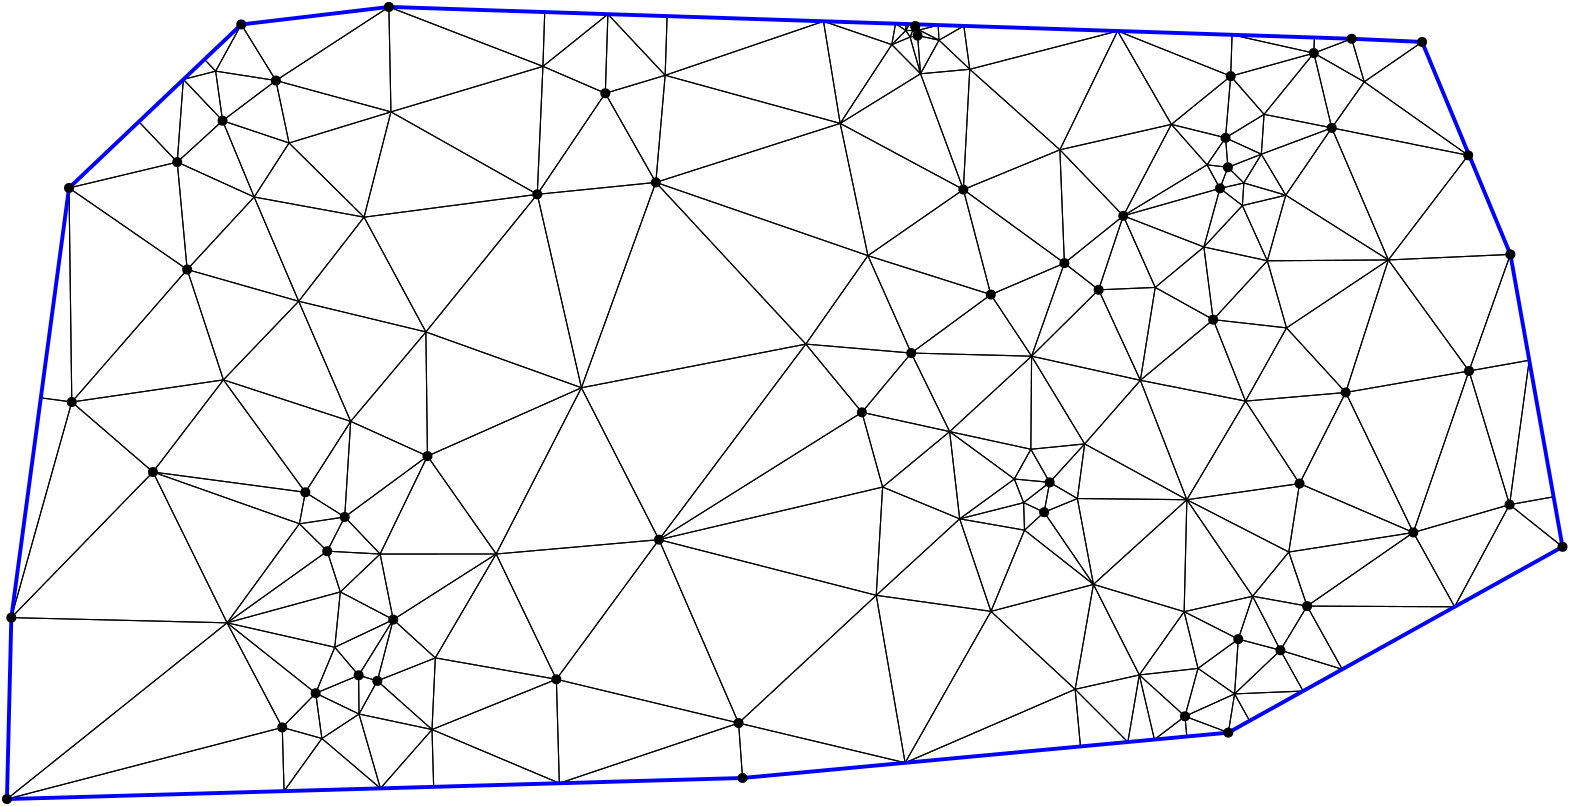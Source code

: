 <?xml version="1.0"?>
<!DOCTYPE ipe SYSTEM "ipe.dtd">
<ipe version="70218" creator="Ipe 7.2.24">
<info created="D:20221020151441" modified="D:20221020151441"/>
<ipestyle name="basic">
<symbol name="mark/disk(sx)" transformations="translations">
<path fill="sym-stroke">
0.6 0 0 0.6 0 0 e
</path>
</symbol>
<anglesize name="22.5 deg" value="22.5"/>
<anglesize name="30 deg" value="30"/>
<anglesize name="45 deg" value="45"/>
<anglesize name="60 deg" value="60"/>
<anglesize name="90 deg" value="90"/>
<arrowsize name="large" value="10"/>
<arrowsize name="small" value="5"/>
<arrowsize name="tiny" value="3"/>
<color name="blue" value="0 0 1"/>
<color name="gray" value="0.745"/>
<color name="green" value="0 1 0"/>
<color name="red" value="1 0 0"/>
<color name="pink" value="1 0.753 0.796"/>
<pen name="heavier" value="0.8"/>
<pen name="fat" value="1.4"/>
<pen name="ultrafat" value="2"/>
<gridsize name="16 pts (~6 mm)" value="16"/>
<gridsize name="32 pts (~12 mm)" value="32"/>
<gridsize name="4 pts" value="4"/>
<gridsize name="8 pts (~3 mm)" value="8"/>
<opacity name="10%" value="0.1"/>
<opacity name="25%" value="0.25"/>
<opacity name="50%" value="0.5"/>
<opacity name="75%" value="0.75"/>
<symbolsize name="large" value="5"/>
<symbolsize name="small" value="2"/>
<symbolsize name="tiny" value="1.1"/>
<textsize name="huge" value="\huge"/>
<textsize name="large" value="\large"/>
<textsize name="small" value="\small"/>
<textsize name="tiny" value="	iny"/>
<tiling name="falling" angle="-60" step="4" width="1"/>
<tiling name="rising" angle="30" step="4" width="1"/>
</ipestyle>
<page>
<layer name="hull"/>
<layer name="constraints"/>
<layer name="triangulation"/>
<layer name="obtuse"/>
<layer name="blub"/>
<layer name="problems"/>
<view layers="hull constraints triangulation obtuse blub" active="triangulation"/>
<path layer="triangulation" stroke="black">
537.162 341.211 m 
484.051 341.463 l 
</path>
<path layer="triangulation" stroke="black">
484.051 341.463 m 
496.698 318.715 l 
</path>
<path layer="triangulation" stroke="black">
496.698 318.715 m 
537.162 341.211 l 
</path>
<path layer="triangulation" stroke="black">
95.2541 335.436 m 
16 272 l 
</path>
<path layer="triangulation" stroke="black">
16 272 m 
115.11 297.78 l 
</path>
<path layer="triangulation" stroke="black">
115.11 297.78 m 
95.2541 335.436 l 
</path>
<path layer="triangulation" stroke="black">
95.2541 335.436 m 
17.5754 337.309 l 
</path>
<path layer="triangulation" stroke="black">
17.5754 337.309 m 
16 272 l 
</path>
<path layer="triangulation" stroke="black">
16 272 m 
95.2541 335.436 l 
</path>
<path layer="triangulation" stroke="black">
154.241 519.374 m 
144.561 481.478 l 
</path>
<path layer="triangulation" stroke="black">
144.561 481.478 m 
206.916 489.698 l 
</path>
<path layer="triangulation" stroke="black">
206.916 489.698 m 
154.241 519.374 l 
</path>
<path layer="triangulation" stroke="black">
464.434 345.005 m 
459.274 329.575 l 
</path>
<path layer="triangulation" stroke="black">
459.274 329.575 m 
474.455 325.565 l 
</path>
<path layer="triangulation" stroke="black">
474.455 325.565 m 
464.434 345.005 l 
</path>
<path layer="triangulation" stroke="black">
123.417 382.425 m 
139.746 407.955 l 
</path>
<path layer="triangulation" stroke="black">
139.746 407.955 m 
93.9337 422.907 l 
</path>
<path layer="triangulation" stroke="black">
93.9337 422.907 m 
123.417 382.425 l 
</path>
<path layer="triangulation" stroke="black">
28.1985 416.433 m 
17.5754 337.309 l 
</path>
<path layer="triangulation" stroke="black">
17.5754 337.309 m 
39.3453 414.936 l 
</path>
<path layer="triangulation" stroke="black">
39.3453 414.936 m 
28.1985 416.433 l 
</path>
<path layer="triangulation" stroke="black">
137.596 373.545 m 
123.417 382.425 l 
</path>
<path layer="triangulation" stroke="black">
123.417 382.425 m 
121.282 371.097 l 
</path>
<path layer="triangulation" stroke="black">
121.282 371.097 m 
137.596 373.545 l 
</path>
<path layer="triangulation" stroke="black">
39.3453 414.936 m 
17.5754 337.309 l 
</path>
<path layer="triangulation" stroke="black">
17.5754 337.309 m 
68.5627 389.729 l 
</path>
<path layer="triangulation" stroke="black">
68.5627 389.729 m 
39.3453 414.936 l 
</path>
<path layer="triangulation" stroke="black">
38.3427 491.99 m 
39.3453 414.936 l 
</path>
<path layer="triangulation" stroke="black">
39.3453 414.936 m 
80.8798 462.629 l 
</path>
<path layer="triangulation" stroke="black">
80.8798 462.629 m 
38.3427 491.99 l 
</path>
<path layer="triangulation" stroke="black">
131.294 361.228 m 
136.016 346.567 l 
</path>
<path layer="triangulation" stroke="black">
136.016 346.567 m 
150.343 360.204 l 
</path>
<path layer="triangulation" stroke="black">
150.343 360.204 m 
131.294 361.228 l 
</path>
<path layer="triangulation" stroke="black">
252.956 532.545 m 
315.965 515.233 l 
</path>
<path layer="triangulation" stroke="black">
315.965 515.233 m 
309.958 551.984 l 
</path>
<path layer="triangulation" stroke="black">
309.958 551.984 m 
252.956 532.545 l 
</path>
<path layer="triangulation" stroke="black">
154.241 519.374 m 
206.916 489.698 l 
</path>
<path layer="triangulation" stroke="black">
206.916 489.698 m 
208.952 535.767 l 
</path>
<path layer="triangulation" stroke="black">
208.952 535.767 m 
154.241 519.374 l 
</path>
<path layer="triangulation" stroke="black">
335.89 551.126 m 
309.958 551.984 l 
</path>
<path layer="triangulation" stroke="black">
309.958 551.984 m 
334.544 543.58 l 
</path>
<path layer="triangulation" stroke="black">
334.544 543.58 m 
335.89 551.126 l 
</path>
<path layer="triangulation" stroke="black">
134.016 326.64 m 
127.141 310.097 l 
</path>
<path layer="triangulation" stroke="black">
127.141 310.097 m 
142.609 316.542 l 
</path>
<path layer="triangulation" stroke="black">
142.609 316.542 m 
134.016 326.64 l 
</path>
<path layer="triangulation" stroke="black">
166.819 440.146 m 
206.916 489.698 l 
</path>
<path layer="triangulation" stroke="black">
206.916 489.698 m 
144.561 481.478 l 
</path>
<path layer="triangulation" stroke="black">
144.561 481.478 m 
166.819 440.146 l 
</path>
<path layer="triangulation" stroke="black">
142.739 302.599 m 
127.141 310.097 l 
</path>
<path layer="triangulation" stroke="black">
127.141 310.097 m 
129.382 293.803 l 
</path>
<path layer="triangulation" stroke="black">
129.382 293.803 m 
142.739 302.599 l 
</path>
<path layer="triangulation" stroke="black">
395.06 505.729 m 
417.882 481.964 l 
</path>
<path layer="triangulation" stroke="black">
417.882 481.964 m 
435.196 514.883 l 
</path>
<path layer="triangulation" stroke="black">
435.196 514.883 m 
395.06 505.729 l 
</path>
<path layer="triangulation" stroke="black">
391.386 386.005 m 
384.606 397.929 l 
</path>
<path layer="triangulation" stroke="black">
384.606 397.929 m 
378.66 387.206 l 
</path>
<path layer="triangulation" stroke="black">
378.66 387.206 m 
391.386 386.005 l 
</path>
<path layer="triangulation" stroke="black">
496.698 318.715 m 
484.051 341.463 l 
</path>
<path layer="triangulation" stroke="black">
484.051 341.463 m 
474.455 325.565 l 
</path>
<path layer="triangulation" stroke="black">
474.455 325.565 m 
496.698 318.715 l 
</path>
<path layer="triangulation" stroke="black">
457.956 309.857 m 
459.274 329.575 l 
</path>
<path layer="triangulation" stroke="black">
459.274 329.575 m 
444.781 319.044 l 
</path>
<path layer="triangulation" stroke="black">
444.781 319.044 m 
457.956 309.857 l 
</path>
<path layer="triangulation" stroke="black">
477.462 360.92 m 
464.434 345.005 l 
</path>
<path layer="triangulation" stroke="black">
464.434 345.005 m 
484.051 341.463 l 
</path>
<path layer="triangulation" stroke="black">
484.051 341.463 m 
477.462 360.92 l 
</path>
<path layer="triangulation" stroke="black">
464.434 345.005 m 
474.455 325.565 l 
</path>
<path layer="triangulation" stroke="black">
474.455 325.565 m 
484.051 341.463 l 
</path>
<path layer="triangulation" stroke="black">
484.051 341.463 m 
464.434 345.005 l 
</path>
<path layer="triangulation" stroke="black">
170.212 322.812 m 
213.79 315.11 l 
</path>
<path layer="triangulation" stroke="black">
213.79 315.11 m 
192.114 360.22 l 
</path>
<path layer="triangulation" stroke="black">
192.114 360.22 m 
170.212 322.812 l 
</path>
<path layer="triangulation" stroke="black">
115.767 274.86 m 
129.382 293.803 l 
</path>
<path layer="triangulation" stroke="black">
129.382 293.803 m 
115.11 297.78 l 
</path>
<path layer="triangulation" stroke="black">
115.11 297.78 m 
115.767 274.86 l 
</path>
<path layer="triangulation" stroke="black">
127.141 310.097 m 
134.016 326.64 l 
</path>
<path layer="triangulation" stroke="black">
134.016 326.64 m 
95.2541 335.436 l 
</path>
<path layer="triangulation" stroke="black">
95.2541 335.436 m 
127.141 310.097 l 
</path>
<path layer="triangulation" stroke="black">
280.818 279.591 m 
339.339 285.055 l 
</path>
<path layer="triangulation" stroke="black">
339.339 285.055 m 
279.386 299.355 l 
</path>
<path layer="triangulation" stroke="black">
279.386 299.355 m 
280.818 279.591 l 
</path>
<path layer="triangulation" stroke="black">
95.2541 335.436 m 
136.016 346.567 l 
</path>
<path layer="triangulation" stroke="black">
136.016 346.567 m 
131.294 361.228 l 
</path>
<path layer="triangulation" stroke="black">
131.294 361.228 m 
95.2541 335.436 l 
</path>
<path layer="triangulation" stroke="black">
303.582 435.781 m 
325.951 467.623 l 
</path>
<path layer="triangulation" stroke="black">
325.951 467.623 m 
249.596 493.995 l 
</path>
<path layer="triangulation" stroke="black">
249.596 493.995 m 
303.582 435.781 l 
</path>
<path layer="triangulation" stroke="black">
192.114 360.22 m 
250.742 365.381 l 
</path>
<path layer="triangulation" stroke="black">
250.742 365.381 m 
222.814 420.063 l 
</path>
<path layer="triangulation" stroke="black">
222.814 420.063 m 
192.114 360.22 l 
</path>
<path layer="triangulation" stroke="black">
400.55 311.514 m 
370.241 339.559 l 
</path>
<path layer="triangulation" stroke="black">
370.241 339.559 m 
339.339 285.055 l 
</path>
<path layer="triangulation" stroke="black">
339.339 285.055 m 
400.55 311.514 l 
</path>
<path layer="triangulation" stroke="black">
407.139 349.271 m 
401.356 380.184 l 
</path>
<path layer="triangulation" stroke="black">
401.356 380.184 m 
389.381 375.263 l 
</path>
<path layer="triangulation" stroke="black">
389.381 375.263 m 
407.139 349.271 l 
</path>
<path layer="triangulation" stroke="black">
279.386 299.355 m 
213.79 315.11 l 
</path>
<path layer="triangulation" stroke="black">
213.79 315.11 m 
214.863 277.7 l 
</path>
<path layer="triangulation" stroke="black">
214.863 277.7 m 
279.386 299.355 l 
</path>
<path layer="triangulation" stroke="black">
150.343 360.204 m 
155.069 336.593 l 
</path>
<path layer="triangulation" stroke="black">
155.069 336.593 m 
192.114 360.22 l 
</path>
<path layer="triangulation" stroke="black">
192.114 360.22 m 
150.343 360.204 l 
</path>
<path layer="triangulation" stroke="black">
328.944 345.334 m 
339.339 285.055 l 
</path>
<path layer="triangulation" stroke="black">
339.339 285.055 m 
370.241 339.559 l 
</path>
<path layer="triangulation" stroke="black">
370.241 339.559 m 
328.944 345.334 l 
</path>
<path layer="triangulation" stroke="black">
279.386 299.355 m 
328.944 345.334 l 
</path>
<path layer="triangulation" stroke="black">
328.944 345.334 m 
250.742 365.381 l 
</path>
<path layer="triangulation" stroke="black">
250.742 365.381 m 
279.386 299.355 l 
</path>
<path layer="triangulation" stroke="black">
542.343 426.107 m 
497.944 418.373 l 
</path>
<path layer="triangulation" stroke="black">
497.944 418.373 m 
522.292 367.959 l 
</path>
<path layer="triangulation" stroke="black">
522.292 367.959 m 
542.343 426.107 l 
</path>
<path layer="triangulation" stroke="black">
142.609 316.542 m 
127.141 310.097 l 
</path>
<path layer="triangulation" stroke="black">
127.141 310.097 m 
142.739 302.599 l 
</path>
<path layer="triangulation" stroke="black">
142.739 302.599 m 
142.609 316.542 l 
</path>
<path layer="triangulation" stroke="black">
279.386 299.355 m 
250.742 365.381 l 
</path>
<path layer="triangulation" stroke="black">
250.742 365.381 m 
213.79 315.11 l 
</path>
<path layer="triangulation" stroke="black">
213.79 315.11 m 
279.386 299.355 l 
</path>
<path layer="triangulation" stroke="black">
192.114 360.22 m 
155.069 336.593 l 
</path>
<path layer="triangulation" stroke="black">
155.069 336.593 m 
170.212 322.812 l 
</path>
<path layer="triangulation" stroke="black">
170.212 322.812 m 
192.114 360.22 l 
</path>
<path layer="triangulation" stroke="black">
149.34 314.537 m 
169.023 297.016 l 
</path>
<path layer="triangulation" stroke="black">
169.023 297.016 m 
170.212 322.812 l 
</path>
<path layer="triangulation" stroke="black">
170.212 322.812 m 
149.34 314.537 l 
</path>
<path layer="triangulation" stroke="black">
121.282 371.097 m 
123.417 382.425 l 
</path>
<path layer="triangulation" stroke="black">
123.417 382.425 m 
68.5627 389.729 l 
</path>
<path layer="triangulation" stroke="black">
68.5627 389.729 m 
121.282 371.097 l 
</path>
<path layer="triangulation" stroke="black">
137.596 373.545 m 
167.386 395.458 l 
</path>
<path layer="triangulation" stroke="black">
167.386 395.458 m 
139.746 407.955 l 
</path>
<path layer="triangulation" stroke="black">
139.746 407.955 m 
137.596 373.545 l 
</path>
<path layer="triangulation" stroke="black">
155.069 336.593 m 
142.609 316.542 l 
</path>
<path layer="triangulation" stroke="black">
142.609 316.542 m 
149.34 314.537 l 
</path>
<path layer="triangulation" stroke="black">
149.34 314.537 m 
155.069 336.593 l 
</path>
<path layer="triangulation" stroke="black">
95.2541 335.436 m 
131.294 361.228 l 
</path>
<path layer="triangulation" stroke="black">
131.294 361.228 m 
121.282 371.097 l 
</path>
<path layer="triangulation" stroke="black">
121.282 371.097 m 
95.2541 335.436 l 
</path>
<path layer="triangulation" stroke="black">
68.5627 389.729 m 
93.9337 422.907 l 
</path>
<path layer="triangulation" stroke="black">
93.9337 422.907 m 
39.3453 414.936 l 
</path>
<path layer="triangulation" stroke="black">
39.3453 414.936 m 
68.5627 389.729 l 
</path>
<path layer="triangulation" stroke="black">
166.819 440.146 m 
167.386 395.458 l 
</path>
<path layer="triangulation" stroke="black">
167.386 395.458 m 
222.814 420.063 l 
</path>
<path layer="triangulation" stroke="black">
222.814 420.063 m 
166.819 440.146 l 
</path>
<path layer="triangulation" stroke="black">
80.8798 462.629 m 
77.2992 501.299 l 
</path>
<path layer="triangulation" stroke="black">
77.2992 501.299 m 
38.3427 491.99 l 
</path>
<path layer="triangulation" stroke="black">
38.3427 491.99 m 
80.8798 462.629 l 
</path>
<path layer="triangulation" stroke="black">
166.819 440.146 m 
139.746 407.955 l 
</path>
<path layer="triangulation" stroke="black">
139.746 407.955 m 
167.386 395.458 l 
</path>
<path layer="triangulation" stroke="black">
167.386 395.458 m 
166.819 440.146 l 
</path>
<path layer="triangulation" stroke="black">
91.1315 534.042 m 
112.818 530.66 l 
</path>
<path layer="triangulation" stroke="black">
112.818 530.66 m 
100.358 550.854 l 
</path>
<path layer="triangulation" stroke="black">
100.358 550.854 m 
91.1315 534.042 l 
</path>
<path layer="triangulation" stroke="black">
105.002 488.726 m 
80.8798 462.629 l 
</path>
<path layer="triangulation" stroke="black">
80.8798 462.629 m 
121.028 451.198 l 
</path>
<path layer="triangulation" stroke="black">
121.028 451.198 m 
105.002 488.726 l 
</path>
<path layer="triangulation" stroke="black">
91.1315 534.042 m 
93.6266 516.194 l 
</path>
<path layer="triangulation" stroke="black">
93.6266 516.194 m 
112.818 530.66 l 
</path>
<path layer="triangulation" stroke="black">
112.818 530.66 m 
91.1315 534.042 l 
</path>
<path layer="triangulation" stroke="black">
77.2992 501.299 m 
80.8798 462.629 l 
</path>
<path layer="triangulation" stroke="black">
80.8798 462.629 m 
105.002 488.726 l 
</path>
<path layer="triangulation" stroke="black">
105.002 488.726 m 
77.2992 501.299 l 
</path>
<path layer="triangulation" stroke="black">
448.031 500.323 m 
452.685 491.847 l 
</path>
<path layer="triangulation" stroke="black">
452.685 491.847 m 
455.55 499.437 l 
</path>
<path layer="triangulation" stroke="black">
455.55 499.437 m 
448.031 500.323 l 
</path>
<path layer="triangulation" stroke="black">
153.494 557.156 m 
100.358 550.854 l 
</path>
<path layer="triangulation" stroke="black">
100.358 550.854 m 
112.818 530.66 l 
</path>
<path layer="triangulation" stroke="black">
112.818 530.66 m 
153.494 557.156 l 
</path>
<path layer="triangulation" stroke="black">
208.952 535.767 m 
209.597 555.301 l 
</path>
<path layer="triangulation" stroke="black">
209.597 555.301 m 
153.494 557.156 l 
</path>
<path layer="triangulation" stroke="black">
153.494 557.156 m 
208.952 535.767 l 
</path>
<path layer="triangulation" stroke="black">
454.691 510.036 m 
435.196 514.883 l 
</path>
<path layer="triangulation" stroke="black">
435.196 514.883 m 
448.031 500.323 l 
</path>
<path layer="triangulation" stroke="black">
448.031 500.323 m 
454.691 510.036 l 
</path>
<path layer="triangulation" stroke="black">
249.596 493.995 m 
231.407 526.077 l 
</path>
<path layer="triangulation" stroke="black">
231.407 526.077 m 
206.916 489.698 l 
</path>
<path layer="triangulation" stroke="black">
206.916 489.698 m 
249.596 493.995 l 
</path>
<path layer="triangulation" stroke="black">
249.596 493.995 m 
252.956 532.545 l 
</path>
<path layer="triangulation" stroke="black">
252.956 532.545 m 
231.407 526.077 l 
</path>
<path layer="triangulation" stroke="black">
231.407 526.077 m 
249.596 493.995 l 
</path>
<path layer="triangulation" stroke="black">
222.814 420.063 m 
249.596 493.995 l 
</path>
<path layer="triangulation" stroke="black">
249.596 493.995 m 
206.916 489.698 l 
</path>
<path layer="triangulation" stroke="black">
206.916 489.698 m 
222.814 420.063 l 
</path>
<path layer="triangulation" stroke="black">
303.582 435.781 m 
341.545 432.552 l 
</path>
<path layer="triangulation" stroke="black">
341.545 432.552 m 
325.951 467.623 l 
</path>
<path layer="triangulation" stroke="black">
325.951 467.623 m 
303.582 435.781 l 
</path>
<path layer="triangulation" stroke="black">
424.032 422.747 m 
450.251 444.583 l 
</path>
<path layer="triangulation" stroke="black">
450.251 444.583 m 
429.377 456.19 l 
</path>
<path layer="triangulation" stroke="black">
429.377 456.19 m 
424.032 422.747 l 
</path>
<path layer="triangulation" stroke="black">
303.582 435.781 m 
249.596 493.995 l 
</path>
<path layer="triangulation" stroke="black">
249.596 493.995 m 
222.814 420.063 l 
</path>
<path layer="triangulation" stroke="black">
222.814 420.063 m 
303.582 435.781 l 
</path>
<path layer="triangulation" stroke="black">
315.965 515.233 m 
325.951 467.623 l 
</path>
<path layer="triangulation" stroke="black">
325.951 467.623 m 
360.307 491.417 l 
</path>
<path layer="triangulation" stroke="black">
360.307 491.417 m 
315.965 515.233 l 
</path>
<path layer="triangulation" stroke="black">
424.032 422.747 m 
384.869 431.428 l 
</path>
<path layer="triangulation" stroke="black">
384.869 431.428 m 
403.977 399.849 l 
</path>
<path layer="triangulation" stroke="black">
403.977 399.849 m 
424.032 422.747 l 
</path>
<path layer="triangulation" stroke="black">
396.685 464.921 m 
409.003 455.325 l 
</path>
<path layer="triangulation" stroke="black">
409.003 455.325 m 
417.882 481.964 l 
</path>
<path layer="triangulation" stroke="black">
417.882 481.964 m 
396.685 464.921 l 
</path>
<path layer="triangulation" stroke="black">
429.377 456.19 m 
446.894 470.741 l 
</path>
<path layer="triangulation" stroke="black">
446.894 470.741 m 
417.882 481.964 l 
</path>
<path layer="triangulation" stroke="black">
417.882 481.964 m 
429.377 456.19 l 
</path>
<path layer="triangulation" stroke="black">
504.624 530.189 m 
525.442 544.552 l 
</path>
<path layer="triangulation" stroke="black">
525.442 544.552 m 
500.092 545.698 l 
</path>
<path layer="triangulation" stroke="black">
500.092 545.698 m 
504.624 530.189 l 
</path>
<path layer="triangulation" stroke="black">
415.831 548.484 m 
435.196 514.883 l 
</path>
<path layer="triangulation" stroke="black">
435.196 514.883 m 
456.552 532.235 l 
</path>
<path layer="triangulation" stroke="black">
456.552 532.235 m 
415.831 548.484 l 
</path>
<path layer="triangulation" stroke="black">
476.645 441.614 m 
450.251 444.583 l 
</path>
<path layer="triangulation" stroke="black">
450.251 444.583 m 
461.884 415.257 l 
</path>
<path layer="triangulation" stroke="black">
461.884 415.257 m 
476.645 441.614 l 
</path>
<path layer="triangulation" stroke="black">
351.541 545.199 m 
362.611 534.719 l 
</path>
<path layer="triangulation" stroke="black">
362.611 534.719 m 
360.475 550.314 l 
</path>
<path layer="triangulation" stroke="black">
360.475 550.314 m 
351.541 545.199 l 
</path>
<path layer="triangulation" stroke="black">
513.311 466.08 m 
469.744 465.769 l 
</path>
<path layer="triangulation" stroke="black">
469.744 465.769 m 
476.645 441.614 l 
</path>
<path layer="triangulation" stroke="black">
476.645 441.614 m 
513.311 466.08 l 
</path>
<path layer="triangulation" stroke="black">
504.624 530.189 m 
542.056 503.734 l 
</path>
<path layer="triangulation" stroke="black">
542.056 503.734 m 
525.442 544.552 l 
</path>
<path layer="triangulation" stroke="black">
525.442 544.552 m 
504.624 530.189 l 
</path>
<path layer="triangulation" stroke="black">
486.486 540.542 m 
492.931 513.616 l 
</path>
<path layer="triangulation" stroke="black">
492.931 513.616 m 
504.624 530.189 l 
</path>
<path layer="triangulation" stroke="black">
504.624 530.189 m 
486.486 540.542 l 
</path>
<path layer="triangulation" stroke="black">
208.952 535.767 m 
153.494 557.156 l 
</path>
<path layer="triangulation" stroke="black">
153.494 557.156 m 
154.241 519.374 l 
</path>
<path layer="triangulation" stroke="black">
154.241 519.374 m 
208.952 535.767 l 
</path>
<path layer="triangulation" stroke="black">
456.552 532.235 m 
486.486 540.542 l 
</path>
<path layer="triangulation" stroke="black">
486.486 540.542 m 
457.045 547.121 l 
</path>
<path layer="triangulation" stroke="black">
457.045 547.121 m 
456.552 532.235 l 
</path>
<path layer="triangulation" stroke="black">
467.581 504.139 m 
455.55 499.437 l 
</path>
<path layer="triangulation" stroke="black">
455.55 499.437 m 
461.284 493.787 l 
</path>
<path layer="triangulation" stroke="black">
461.284 493.787 m 
467.581 504.139 l 
</path>
<path layer="triangulation" stroke="black">
343.836 546.844 m 
344.891 533.107 l 
</path>
<path layer="triangulation" stroke="black">
344.891 533.107 m 
351.541 545.199 l 
</path>
<path layer="triangulation" stroke="black">
351.541 545.199 m 
343.836 546.844 l 
</path>
<path layer="triangulation" stroke="black">
454.691 510.036 m 
467.581 504.139 l 
</path>
<path layer="triangulation" stroke="black">
467.581 504.139 m 
468.561 518.485 l 
</path>
<path layer="triangulation" stroke="black">
468.561 518.485 m 
454.691 510.036 l 
</path>
<path layer="triangulation" stroke="black">
513.311 466.08 m 
542.056 503.734 l 
</path>
<path layer="triangulation" stroke="black">
542.056 503.734 m 
492.931 513.616 l 
</path>
<path layer="triangulation" stroke="black">
492.931 513.616 m 
513.311 466.08 l 
</path>
<path layer="triangulation" stroke="black">
542.359 503.86 m 
525.442 544.552 l 
</path>
<path layer="triangulation" stroke="black">
525.442 544.552 m 
542.056 503.734 l 
</path>
<path layer="triangulation" stroke="black">
542.056 503.734 m 
542.359 503.86 l 
</path>
<path layer="triangulation" stroke="black">
456.552 532.235 m 
468.561 518.485 l 
</path>
<path layer="triangulation" stroke="black">
468.561 518.485 m 
486.486 540.542 l 
</path>
<path layer="triangulation" stroke="black">
486.486 540.542 m 
456.552 532.235 l 
</path>
<path layer="triangulation" stroke="black">
460.755 485.658 m 
452.685 491.847 l 
</path>
<path layer="triangulation" stroke="black">
452.685 491.847 m 
446.894 470.741 l 
</path>
<path layer="triangulation" stroke="black">
446.894 470.741 m 
460.755 485.658 l 
</path>
<path layer="triangulation" stroke="black">
572.791 380.808 m 
564.028 429.972 l 
</path>
<path layer="triangulation" stroke="black">
564.028 429.972 m 
556.951 377.985 l 
</path>
<path layer="triangulation" stroke="black">
556.951 377.985 m 
572.791 380.808 l 
</path>
<path layer="triangulation" stroke="black">
468.561 518.485 m 
492.931 513.616 l 
</path>
<path layer="triangulation" stroke="black">
492.931 513.616 m 
486.486 540.542 l 
</path>
<path layer="triangulation" stroke="black">
486.486 540.542 m 
468.561 518.485 l 
</path>
<path layer="triangulation" stroke="black">
564.028 429.972 m 
557.238 468.072 l 
</path>
<path layer="triangulation" stroke="black">
557.238 468.072 m 
542.343 426.107 l 
</path>
<path layer="triangulation" stroke="black">
542.343 426.107 m 
564.028 429.972 l 
</path>
<path layer="triangulation" stroke="black">
460.755 485.658 m 
446.894 470.741 l 
</path>
<path layer="triangulation" stroke="black">
446.894 470.741 m 
469.744 465.769 l 
</path>
<path layer="triangulation" stroke="black">
469.744 465.769 m 
460.755 485.658 l 
</path>
<path layer="triangulation" stroke="black">
513.311 466.08 m 
542.343 426.107 l 
</path>
<path layer="triangulation" stroke="black">
542.343 426.107 m 
557.238 468.072 l 
</path>
<path layer="triangulation" stroke="black">
557.238 468.072 m 
513.311 466.08 l 
</path>
<path layer="triangulation" stroke="black">
360.307 491.417 m 
370.189 453.606 l 
</path>
<path layer="triangulation" stroke="black">
370.189 453.606 m 
396.685 464.921 l 
</path>
<path layer="triangulation" stroke="black">
396.685 464.921 m 
360.307 491.417 l 
</path>
<path layer="triangulation" stroke="black">
439.794 339.451 m 
440.768 379.756 l 
</path>
<path layer="triangulation" stroke="black">
440.768 379.756 m 
407.139 349.271 l 
</path>
<path layer="triangulation" stroke="black">
407.139 349.271 m 
439.794 339.451 l 
</path>
<path layer="triangulation" stroke="black">
325.951 467.623 m 
370.189 453.606 l 
</path>
<path layer="triangulation" stroke="black">
370.189 453.606 m 
360.307 491.417 l 
</path>
<path layer="triangulation" stroke="black">
360.307 491.417 m 
325.951 467.623 l 
</path>
<path layer="triangulation" stroke="black">
331.235 384.312 m 
323.785 411.212 l 
</path>
<path layer="triangulation" stroke="black">
323.785 411.212 m 
250.742 365.381 l 
</path>
<path layer="triangulation" stroke="black">
250.742 365.381 m 
331.235 384.312 l 
</path>
<path layer="triangulation" stroke="black">
395.06 505.729 m 
396.685 464.921 l 
</path>
<path layer="triangulation" stroke="black">
396.685 464.921 m 
417.882 481.964 l 
</path>
<path layer="triangulation" stroke="black">
417.882 481.964 m 
395.06 505.729 l 
</path>
<path layer="triangulation" stroke="black">
370.189 453.606 m 
384.869 431.428 l 
</path>
<path layer="triangulation" stroke="black">
384.869 431.428 m 
396.685 464.921 l 
</path>
<path layer="triangulation" stroke="black">
396.685 464.921 m 
370.189 453.606 l 
</path>
<path layer="triangulation" stroke="black">
457.956 309.857 m 
444.781 319.044 l 
</path>
<path layer="triangulation" stroke="black">
444.781 319.044 m 
440.082 301.79 l 
</path>
<path layer="triangulation" stroke="black">
440.082 301.79 m 
457.956 309.857 l 
</path>
<path layer="triangulation" stroke="black">
384.869 431.428 m 
384.606 397.929 l 
</path>
<path layer="triangulation" stroke="black">
384.606 397.929 m 
403.977 399.849 l 
</path>
<path layer="triangulation" stroke="black">
403.977 399.849 m 
384.869 431.428 l 
</path>
<path layer="triangulation" stroke="black">
331.235 384.312 m 
355.372 404.278 l 
</path>
<path layer="triangulation" stroke="black">
355.372 404.278 m 
323.785 411.212 l 
</path>
<path layer="triangulation" stroke="black">
323.785 411.212 m 
331.235 384.312 l 
</path>
<path layer="triangulation" stroke="black">
476.645 441.614 m 
497.944 418.373 l 
</path>
<path layer="triangulation" stroke="black">
497.944 418.373 m 
513.311 466.08 l 
</path>
<path layer="triangulation" stroke="black">
513.311 466.08 m 
476.645 441.614 l 
</path>
<path layer="triangulation" stroke="black">
481.33 385.575 m 
522.292 367.959 l 
</path>
<path layer="triangulation" stroke="black">
522.292 367.959 m 
497.944 418.373 l 
</path>
<path layer="triangulation" stroke="black">
497.944 418.373 m 
481.33 385.575 l 
</path>
<path layer="triangulation" stroke="black">
542.343 426.107 m 
522.292 367.959 l 
</path>
<path layer="triangulation" stroke="black">
522.292 367.959 m 
556.951 377.985 l 
</path>
<path layer="triangulation" stroke="black">
556.951 377.985 m 
542.343 426.107 l 
</path>
<path layer="triangulation" stroke="black">
481.33 385.575 m 
477.462 360.92 l 
</path>
<path layer="triangulation" stroke="black">
477.462 360.92 m 
522.292 367.959 l 
</path>
<path layer="triangulation" stroke="black">
522.292 367.959 m 
481.33 385.575 l 
</path>
<path layer="triangulation" stroke="black">
522.292 367.959 m 
537.162 341.211 l 
</path>
<path layer="triangulation" stroke="black">
537.162 341.211 m 
556.951 377.985 l 
</path>
<path layer="triangulation" stroke="black">
556.951 377.985 m 
522.292 367.959 l 
</path>
<path layer="triangulation" stroke="black">
16 272 m 
115.767 274.86 l 
</path>
<path layer="triangulation" stroke="black">
115.767 274.86 m 
115.11 297.78 l 
</path>
<path layer="triangulation" stroke="black">
115.11 297.78 m 
16 272 l 
</path>
<path layer="triangulation" stroke="black">
169.613 276.403 m 
214.863 277.7 l 
</path>
<path layer="triangulation" stroke="black">
214.863 277.7 m 
169.023 297.016 l 
</path>
<path layer="triangulation" stroke="black">
169.023 297.016 m 
169.613 276.403 l 
</path>
<path layer="triangulation" stroke="black">
192.114 360.22 m 
222.814 420.063 l 
</path>
<path layer="triangulation" stroke="black">
222.814 420.063 m 
167.386 395.458 l 
</path>
<path layer="triangulation" stroke="black">
167.386 395.458 m 
192.114 360.22 l 
</path>
<path layer="triangulation" stroke="black">
250.742 365.381 m 
323.785 411.212 l 
</path>
<path layer="triangulation" stroke="black">
323.785 411.212 m 
303.582 435.781 l 
</path>
<path layer="triangulation" stroke="black">
303.582 435.781 m 
250.742 365.381 l 
</path>
<path layer="triangulation" stroke="black">
309.958 551.984 m 
253.66 553.845 l 
</path>
<path layer="triangulation" stroke="black">
253.66 553.845 m 
252.956 532.545 l 
</path>
<path layer="triangulation" stroke="black">
252.956 532.545 m 
309.958 551.984 l 
</path>
<path layer="triangulation" stroke="black">
370.189 453.606 m 
325.951 467.623 l 
</path>
<path layer="triangulation" stroke="black">
325.951 467.623 m 
341.545 432.552 l 
</path>
<path layer="triangulation" stroke="black">
341.545 432.552 m 
370.189 453.606 l 
</path>
<path layer="triangulation" stroke="black">
344.891 533.107 m 
343.836 546.844 l 
</path>
<path layer="triangulation" stroke="black">
343.836 546.844 m 
341.131 546.313 l 
</path>
<path layer="triangulation" stroke="black">
341.131 546.313 m 
344.891 533.107 l 
</path>
<path layer="triangulation" stroke="black">
542.343 426.107 m 
513.311 466.08 l 
</path>
<path layer="triangulation" stroke="black">
513.311 466.08 m 
497.944 418.373 l 
</path>
<path layer="triangulation" stroke="black">
497.944 418.373 m 
542.343 426.107 l 
</path>
<path layer="triangulation" stroke="black">
557.238 468.072 m 
542.056 503.734 l 
</path>
<path layer="triangulation" stroke="black">
542.056 503.734 m 
513.311 466.08 l 
</path>
<path layer="triangulation" stroke="black">
513.311 466.08 m 
557.238 468.072 l 
</path>
<path layer="triangulation" stroke="black">
403.977 399.849 m 
384.606 397.929 l 
</path>
<path layer="triangulation" stroke="black">
384.606 397.929 m 
391.386 386.005 l 
</path>
<path layer="triangulation" stroke="black">
391.386 386.005 m 
403.977 399.849 l 
</path>
<path layer="triangulation" stroke="black">
384.869 431.428 m 
341.545 432.552 l 
</path>
<path layer="triangulation" stroke="black">
341.545 432.552 m 
355.372 404.278 l 
</path>
<path layer="triangulation" stroke="black">
355.372 404.278 m 
384.869 431.428 l 
</path>
<path layer="triangulation" stroke="black">
129.382 293.803 m 
127.141 310.097 l 
</path>
<path layer="triangulation" stroke="black">
127.141 310.097 m 
115.11 297.78 l 
</path>
<path layer="triangulation" stroke="black">
115.11 297.78 m 
129.382 293.803 l 
</path>
<path layer="triangulation" stroke="black">
355.372 404.278 m 
358.983 372.871 l 
</path>
<path layer="triangulation" stroke="black">
358.983 372.871 m 
378.66 387.206 l 
</path>
<path layer="triangulation" stroke="black">
378.66 387.206 m 
355.372 404.278 l 
</path>
<path layer="triangulation" stroke="black">
137.596 373.545 m 
150.343 360.204 l 
</path>
<path layer="triangulation" stroke="black">
150.343 360.204 m 
167.386 395.458 l 
</path>
<path layer="triangulation" stroke="black">
167.386 395.458 m 
137.596 373.545 l 
</path>
<path layer="triangulation" stroke="black">
137.596 373.545 m 
131.294 361.228 l 
</path>
<path layer="triangulation" stroke="black">
131.294 361.228 m 
150.343 360.204 l 
</path>
<path layer="triangulation" stroke="black">
150.343 360.204 m 
137.596 373.545 l 
</path>
<path layer="triangulation" stroke="black">
155.069 336.593 m 
136.016 346.567 l 
</path>
<path layer="triangulation" stroke="black">
136.016 346.567 m 
134.016 326.64 l 
</path>
<path layer="triangulation" stroke="black">
134.016 326.64 m 
155.069 336.593 l 
</path>
<path layer="triangulation" stroke="black">
155.069 336.593 m 
150.343 360.204 l 
</path>
<path layer="triangulation" stroke="black">
150.343 360.204 m 
136.016 346.567 l 
</path>
<path layer="triangulation" stroke="black">
136.016 346.567 m 
155.069 336.593 l 
</path>
<path layer="triangulation" stroke="black">
150.449 275.854 m 
129.382 293.803 l 
</path>
<path layer="triangulation" stroke="black">
129.382 293.803 m 
115.767 274.86 l 
</path>
<path layer="triangulation" stroke="black">
115.767 274.86 m 
150.449 275.854 l 
</path>
<path layer="triangulation" stroke="black">
142.739 302.599 m 
149.34 314.537 l 
</path>
<path layer="triangulation" stroke="black">
149.34 314.537 m 
142.609 316.542 l 
</path>
<path layer="triangulation" stroke="black">
142.609 316.542 m 
142.739 302.599 l 
</path>
<path layer="triangulation" stroke="black">
95.2541 335.436 m 
121.282 371.097 l 
</path>
<path layer="triangulation" stroke="black">
121.282 371.097 m 
68.5627 389.729 l 
</path>
<path layer="triangulation" stroke="black">
68.5627 389.729 m 
95.2541 335.436 l 
</path>
<path layer="triangulation" stroke="black">
131.294 361.228 m 
137.596 373.545 l 
</path>
<path layer="triangulation" stroke="black">
137.596 373.545 m 
121.282 371.097 l 
</path>
<path layer="triangulation" stroke="black">
121.282 371.097 m 
131.294 361.228 l 
</path>
<path layer="triangulation" stroke="black">
93.9337 422.907 m 
139.746 407.955 l 
</path>
<path layer="triangulation" stroke="black">
139.746 407.955 m 
121.028 451.198 l 
</path>
<path layer="triangulation" stroke="black">
121.028 451.198 m 
93.9337 422.907 l 
</path>
<path layer="triangulation" stroke="black">
123.417 382.425 m 
137.596 373.545 l 
</path>
<path layer="triangulation" stroke="black">
137.596 373.545 m 
139.746 407.955 l 
</path>
<path layer="triangulation" stroke="black">
139.746 407.955 m 
123.417 382.425 l 
</path>
<path layer="triangulation" stroke="black">
232.348 554.549 m 
209.597 555.301 l 
</path>
<path layer="triangulation" stroke="black">
209.597 555.301 m 
208.952 535.767 l 
</path>
<path layer="triangulation" stroke="black">
208.952 535.767 m 
232.348 554.549 l 
</path>
<path layer="triangulation" stroke="black">
112.818 530.66 m 
154.241 519.374 l 
</path>
<path layer="triangulation" stroke="black">
154.241 519.374 m 
153.494 557.156 l 
</path>
<path layer="triangulation" stroke="black">
153.494 557.156 m 
112.818 530.66 l 
</path>
<path layer="triangulation" stroke="black">
105.002 488.726 m 
93.6266 516.194 l 
</path>
<path layer="triangulation" stroke="black">
93.6266 516.194 m 
77.2992 501.299 l 
</path>
<path layer="triangulation" stroke="black">
77.2992 501.299 m 
105.002 488.726 l 
</path>
<path layer="triangulation" stroke="black">
112.818 530.66 m 
117.556 508.175 l 
</path>
<path layer="triangulation" stroke="black">
117.556 508.175 m 
154.241 519.374 l 
</path>
<path layer="triangulation" stroke="black">
154.241 519.374 m 
112.818 530.66 l 
</path>
<path layer="triangulation" stroke="black">
121.028 451.198 m 
139.746 407.955 l 
</path>
<path layer="triangulation" stroke="black">
139.746 407.955 m 
166.819 440.146 l 
</path>
<path layer="triangulation" stroke="black">
166.819 440.146 m 
121.028 451.198 l 
</path>
<path layer="triangulation" stroke="black">
344.39 548.841 m 
351.233 550.619 l 
</path>
<path layer="triangulation" stroke="black">
351.233 550.619 m 
343.969 550.859 l 
</path>
<path layer="triangulation" stroke="black">
343.969 550.859 m 
344.39 548.841 l 
</path>
<path layer="triangulation" stroke="black">
343.969 550.859 m 
342.997 550.891 l 
</path>
<path layer="triangulation" stroke="black">
342.997 550.891 m 
342.977 550.281 l 
</path>
<path layer="triangulation" stroke="black">
342.977 550.281 m 
343.969 550.859 l 
</path>
<path layer="triangulation" stroke="black">
486.486 540.542 m 
504.624 530.189 l 
</path>
<path layer="triangulation" stroke="black">
504.624 530.189 m 
500.092 545.698 l 
</path>
<path layer="triangulation" stroke="black">
500.092 545.698 m 
486.486 540.542 l 
</path>
<path layer="triangulation" stroke="black">
492.931 513.616 m 
542.056 503.734 l 
</path>
<path layer="triangulation" stroke="black">
542.056 503.734 m 
504.624 530.189 l 
</path>
<path layer="triangulation" stroke="black">
504.624 530.189 m 
492.931 513.616 l 
</path>
<path layer="triangulation" stroke="black">
460.755 485.658 m 
476.369 489.393 l 
</path>
<path layer="triangulation" stroke="black">
476.369 489.393 m 
461.284 493.787 l 
</path>
<path layer="triangulation" stroke="black">
461.284 493.787 m 
460.755 485.658 l 
</path>
<path layer="triangulation" stroke="black">
513.311 466.08 m 
492.931 513.616 l 
</path>
<path layer="triangulation" stroke="black">
492.931 513.616 m 
476.369 489.393 l 
</path>
<path layer="triangulation" stroke="black">
476.369 489.393 m 
513.311 466.08 l 
</path>
<path layer="triangulation" stroke="black">
556.951 377.985 m 
564.028 429.972 l 
</path>
<path layer="triangulation" stroke="black">
564.028 429.972 m 
542.343 426.107 l 
</path>
<path layer="triangulation" stroke="black">
542.343 426.107 m 
556.951 377.985 l 
</path>
<path layer="triangulation" stroke="black">
440.768 379.756 m 
461.884 415.257 l 
</path>
<path layer="triangulation" stroke="black">
461.884 415.257 m 
424.032 422.747 l 
</path>
<path layer="triangulation" stroke="black">
424.032 422.747 m 
440.768 379.756 l 
</path>
<path layer="triangulation" stroke="black">
481.33 385.575 m 
497.944 418.373 l 
</path>
<path layer="triangulation" stroke="black">
497.944 418.373 m 
461.884 415.257 l 
</path>
<path layer="triangulation" stroke="black">
461.884 415.257 m 
481.33 385.575 l 
</path>
<path layer="triangulation" stroke="black">
401.356 380.184 m 
440.768 379.756 l 
</path>
<path layer="triangulation" stroke="black">
440.768 379.756 m 
403.977 399.849 l 
</path>
<path layer="triangulation" stroke="black">
403.977 399.849 m 
401.356 380.184 l 
</path>
<path layer="triangulation" stroke="black">
461.884 415.257 m 
450.251 444.583 l 
</path>
<path layer="triangulation" stroke="black">
450.251 444.583 m 
424.032 422.747 l 
</path>
<path layer="triangulation" stroke="black">
424.032 422.747 m 
461.884 415.257 l 
</path>
<path layer="triangulation" stroke="black">
402.47 290.949 m 
419.526 292.541 l 
</path>
<path layer="triangulation" stroke="black">
419.526 292.541 m 
400.55 311.514 l 
</path>
<path layer="triangulation" stroke="black">
400.55 311.514 m 
402.47 290.949 l 
</path>
<path layer="triangulation" stroke="black">
423.656 316.678 m 
444.781 319.044 l 
</path>
<path layer="triangulation" stroke="black">
444.781 319.044 m 
439.794 339.451 l 
</path>
<path layer="triangulation" stroke="black">
439.794 339.451 m 
423.656 316.678 l 
</path>
<path layer="triangulation" stroke="black">
455.693 295.918 m 
457.956 309.857 l 
</path>
<path layer="triangulation" stroke="black">
457.956 309.857 m 
440.082 301.79 l 
</path>
<path layer="triangulation" stroke="black">
440.082 301.79 m 
455.693 295.918 l 
</path>
<path layer="triangulation" stroke="black">
459.274 329.575 m 
464.434 345.005 l 
</path>
<path layer="triangulation" stroke="black">
464.434 345.005 m 
439.794 339.451 l 
</path>
<path layer="triangulation" stroke="black">
439.794 339.451 m 
459.274 329.575 l 
</path>
<path layer="triangulation" stroke="black">
169.023 297.016 m 
149.34 314.537 l 
</path>
<path layer="triangulation" stroke="black">
149.34 314.537 m 
142.739 302.599 l 
</path>
<path layer="triangulation" stroke="black">
142.739 302.599 m 
169.023 297.016 l 
</path>
<path layer="triangulation" stroke="black">
127.141 310.097 m 
95.2541 335.436 l 
</path>
<path layer="triangulation" stroke="black">
95.2541 335.436 m 
115.11 297.78 l 
</path>
<path layer="triangulation" stroke="black">
115.11 297.78 m 
127.141 310.097 l 
</path>
<path layer="triangulation" stroke="black">
68.5627 389.729 m 
17.5754 337.309 l 
</path>
<path layer="triangulation" stroke="black">
17.5754 337.309 m 
95.2541 335.436 l 
</path>
<path layer="triangulation" stroke="black">
95.2541 335.436 m 
68.5627 389.729 l 
</path>
<path layer="triangulation" stroke="black">
150.449 275.854 m 
142.739 302.599 l 
</path>
<path layer="triangulation" stroke="black">
142.739 302.599 m 
129.382 293.803 l 
</path>
<path layer="triangulation" stroke="black">
129.382 293.803 m 
150.449 275.854 l 
</path>
<path layer="triangulation" stroke="black">
150.449 275.854 m 
169.023 297.016 l 
</path>
<path layer="triangulation" stroke="black">
169.023 297.016 m 
142.739 302.599 l 
</path>
<path layer="triangulation" stroke="black">
142.739 302.599 m 
150.449 275.854 l 
</path>
<path layer="triangulation" stroke="black">
155.069 336.593 m 
134.016 326.64 l 
</path>
<path layer="triangulation" stroke="black">
134.016 326.64 m 
142.609 316.542 l 
</path>
<path layer="triangulation" stroke="black">
142.609 316.542 m 
155.069 336.593 l 
</path>
<path layer="triangulation" stroke="black">
136.016 346.567 m 
95.2541 335.436 l 
</path>
<path layer="triangulation" stroke="black">
95.2541 335.436 m 
134.016 326.64 l 
</path>
<path layer="triangulation" stroke="black">
134.016 326.64 m 
136.016 346.567 l 
</path>
<path layer="triangulation" stroke="black">
169.023 297.016 m 
150.449 275.854 l 
</path>
<path layer="triangulation" stroke="black">
150.449 275.854 m 
169.613 276.403 l 
</path>
<path layer="triangulation" stroke="black">
169.613 276.403 m 
169.023 297.016 l 
</path>
<path layer="triangulation" stroke="black">
279.386 299.355 m 
214.863 277.7 l 
</path>
<path layer="triangulation" stroke="black">
214.863 277.7 m 
280.818 279.591 l 
</path>
<path layer="triangulation" stroke="black">
280.818 279.591 m 
279.386 299.355 l 
</path>
<path layer="triangulation" stroke="black">
213.79 315.11 m 
169.023 297.016 l 
</path>
<path layer="triangulation" stroke="black">
169.023 297.016 m 
214.863 277.7 l 
</path>
<path layer="triangulation" stroke="black">
214.863 277.7 m 
213.79 315.11 l 
</path>
<path layer="triangulation" stroke="black">
250.742 365.381 m 
328.944 345.334 l 
</path>
<path layer="triangulation" stroke="black">
328.944 345.334 m 
331.235 384.312 l 
</path>
<path layer="triangulation" stroke="black">
331.235 384.312 m 
250.742 365.381 l 
</path>
<path layer="triangulation" stroke="black">
279.386 299.355 m 
339.339 285.055 l 
</path>
<path layer="triangulation" stroke="black">
339.339 285.055 m 
328.944 345.334 l 
</path>
<path layer="triangulation" stroke="black">
328.944 345.334 m 
279.386 299.355 l 
</path>
<path layer="triangulation" stroke="black">
150.343 360.204 m 
192.114 360.22 l 
</path>
<path layer="triangulation" stroke="black">
192.114 360.22 m 
167.386 395.458 l 
</path>
<path layer="triangulation" stroke="black">
167.386 395.458 m 
150.343 360.204 l 
</path>
<path layer="triangulation" stroke="black">
213.79 315.11 m 
250.742 365.381 l 
</path>
<path layer="triangulation" stroke="black">
250.742 365.381 m 
192.114 360.22 l 
</path>
<path layer="triangulation" stroke="black">
192.114 360.22 m 
213.79 315.11 l 
</path>
<path layer="triangulation" stroke="black">
149.34 314.537 m 
170.212 322.812 l 
</path>
<path layer="triangulation" stroke="black">
170.212 322.812 m 
155.069 336.593 l 
</path>
<path layer="triangulation" stroke="black">
155.069 336.593 m 
149.34 314.537 l 
</path>
<path layer="triangulation" stroke="black">
169.023 297.016 m 
213.79 315.11 l 
</path>
<path layer="triangulation" stroke="black">
213.79 315.11 m 
170.212 322.812 l 
</path>
<path layer="triangulation" stroke="black">
170.212 322.812 m 
169.023 297.016 l 
</path>
<path layer="triangulation" stroke="black">
370.241 339.559 m 
358.983 372.871 l 
</path>
<path layer="triangulation" stroke="black">
358.983 372.871 m 
328.944 345.334 l 
</path>
<path layer="triangulation" stroke="black">
328.944 345.334 m 
370.241 339.559 l 
</path>
<path layer="triangulation" stroke="black">
355.372 404.278 m 
341.545 432.552 l 
</path>
<path layer="triangulation" stroke="black">
341.545 432.552 m 
323.785 411.212 l 
</path>
<path layer="triangulation" stroke="black">
323.785 411.212 m 
355.372 404.278 l 
</path>
<path layer="triangulation" stroke="black">
382.322 368.795 m 
358.983 372.871 l 
</path>
<path layer="triangulation" stroke="black">
358.983 372.871 m 
370.241 339.559 l 
</path>
<path layer="triangulation" stroke="black">
370.241 339.559 m 
382.322 368.795 l 
</path>
<path layer="triangulation" stroke="black">
331.235 384.312 m 
328.944 345.334 l 
</path>
<path layer="triangulation" stroke="black">
328.944 345.334 m 
358.983 372.871 l 
</path>
<path layer="triangulation" stroke="black">
358.983 372.871 m 
331.235 384.312 l 
</path>
<path layer="triangulation" stroke="black">
358.983 372.871 m 
355.372 404.278 l 
</path>
<path layer="triangulation" stroke="black">
355.372 404.278 m 
331.235 384.312 l 
</path>
<path layer="triangulation" stroke="black">
331.235 384.312 m 
358.983 372.871 l 
</path>
<path layer="triangulation" stroke="black">
384.606 397.929 m 
384.869 431.428 l 
</path>
<path layer="triangulation" stroke="black">
384.869 431.428 m 
355.372 404.278 l 
</path>
<path layer="triangulation" stroke="black">
355.372 404.278 m 
384.606 397.929 l 
</path>
<path layer="triangulation" stroke="black">
250.742 365.381 m 
303.582 435.781 l 
</path>
<path layer="triangulation" stroke="black">
303.582 435.781 m 
222.814 420.063 l 
</path>
<path layer="triangulation" stroke="black">
222.814 420.063 m 
250.742 365.381 l 
</path>
<path layer="triangulation" stroke="black">
323.785 411.212 m 
341.545 432.552 l 
</path>
<path layer="triangulation" stroke="black">
341.545 432.552 m 
303.582 435.781 l 
</path>
<path layer="triangulation" stroke="black">
303.582 435.781 m 
323.785 411.212 l 
</path>
<path layer="triangulation" stroke="black">
206.916 489.698 m 
166.819 440.146 l 
</path>
<path layer="triangulation" stroke="black">
166.819 440.146 m 
222.814 420.063 l 
</path>
<path layer="triangulation" stroke="black">
222.814 420.063 m 
206.916 489.698 l 
</path>
<path layer="triangulation" stroke="black">
144.561 481.478 m 
121.028 451.198 l 
</path>
<path layer="triangulation" stroke="black">
121.028 451.198 m 
166.819 440.146 l 
</path>
<path layer="triangulation" stroke="black">
166.819 440.146 m 
144.561 481.478 l 
</path>
<path layer="triangulation" stroke="black">
154.241 519.374 m 
117.556 508.175 l 
</path>
<path layer="triangulation" stroke="black">
117.556 508.175 m 
144.561 481.478 l 
</path>
<path layer="triangulation" stroke="black">
144.561 481.478 m 
154.241 519.374 l 
</path>
<path layer="triangulation" stroke="black">
112.818 530.66 m 
93.6266 516.194 l 
</path>
<path layer="triangulation" stroke="black">
93.6266 516.194 m 
117.556 508.175 l 
</path>
<path layer="triangulation" stroke="black">
117.556 508.175 m 
112.818 530.66 l 
</path>
<path layer="triangulation" stroke="black">
117.556 508.175 m 
105.002 488.726 l 
</path>
<path layer="triangulation" stroke="black">
105.002 488.726 m 
144.561 481.478 l 
</path>
<path layer="triangulation" stroke="black">
144.561 481.478 m 
117.556 508.175 l 
</path>
<path layer="triangulation" stroke="black">
93.9337 422.907 m 
68.5627 389.729 l 
</path>
<path layer="triangulation" stroke="black">
68.5627 389.729 m 
123.417 382.425 l 
</path>
<path layer="triangulation" stroke="black">
123.417 382.425 m 
93.9337 422.907 l 
</path>
<path layer="triangulation" stroke="black">
38.3427 491.99 m 
28.1985 416.433 l 
</path>
<path layer="triangulation" stroke="black">
28.1985 416.433 m 
39.3453 414.936 l 
</path>
<path layer="triangulation" stroke="black">
39.3453 414.936 m 
38.3427 491.99 l 
</path>
<path layer="triangulation" stroke="black">
80.8798 462.629 m 
93.9337 422.907 l 
</path>
<path layer="triangulation" stroke="black">
93.9337 422.907 m 
121.028 451.198 l 
</path>
<path layer="triangulation" stroke="black">
121.028 451.198 m 
80.8798 462.629 l 
</path>
<path layer="triangulation" stroke="black">
80.8798 462.629 m 
39.3453 414.936 l 
</path>
<path layer="triangulation" stroke="black">
39.3453 414.936 m 
93.9337 422.907 l 
</path>
<path layer="triangulation" stroke="black">
93.9337 422.907 m 
80.8798 462.629 l 
</path>
<path layer="triangulation" stroke="black">
144.561 481.478 m 
105.002 488.726 l 
</path>
<path layer="triangulation" stroke="black">
105.002 488.726 m 
121.028 451.198 l 
</path>
<path layer="triangulation" stroke="black">
121.028 451.198 m 
144.561 481.478 l 
</path>
<path layer="triangulation" stroke="black">
117.556 508.175 m 
93.6266 516.194 l 
</path>
<path layer="triangulation" stroke="black">
93.6266 516.194 m 
105.002 488.726 l 
</path>
<path layer="triangulation" stroke="black">
105.002 488.726 m 
117.556 508.175 l 
</path>
<path layer="triangulation" stroke="black">
77.2992 501.299 m 
63.4841 515.854 l 
</path>
<path layer="triangulation" stroke="black">
63.4841 515.854 m 
38.3427 491.99 l 
</path>
<path layer="triangulation" stroke="black">
38.3427 491.99 m 
77.2992 501.299 l 
</path>
<path layer="triangulation" stroke="black">
77.2992 501.299 m 
93.6266 516.194 l 
</path>
<path layer="triangulation" stroke="black">
93.6266 516.194 m 
79.5106 531.066 l 
</path>
<path layer="triangulation" stroke="black">
79.5106 531.066 m 
77.2992 501.299 l 
</path>
<path layer="triangulation" stroke="black">
249.596 493.995 m 
325.951 467.623 l 
</path>
<path layer="triangulation" stroke="black">
325.951 467.623 m 
315.965 515.233 l 
</path>
<path layer="triangulation" stroke="black">
315.965 515.233 m 
249.596 493.995 l 
</path>
<path layer="triangulation" stroke="black">
232.348 554.549 m 
252.956 532.545 l 
</path>
<path layer="triangulation" stroke="black">
252.956 532.545 m 
253.66 553.845 l 
</path>
<path layer="triangulation" stroke="black">
253.66 553.845 m 
232.348 554.549 l 
</path>
<path layer="triangulation" stroke="black">
249.596 493.995 m 
315.965 515.233 l 
</path>
<path layer="triangulation" stroke="black">
315.965 515.233 m 
252.956 532.545 l 
</path>
<path layer="triangulation" stroke="black">
252.956 532.545 m 
249.596 493.995 l 
</path>
<path layer="triangulation" stroke="black">
87.1097 538.279 m 
91.1315 534.042 l 
</path>
<path layer="triangulation" stroke="black">
91.1315 534.042 m 
100.358 550.854 l 
</path>
<path layer="triangulation" stroke="black">
100.358 550.854 m 
87.1097 538.279 l 
</path>
<path layer="triangulation" stroke="black">
79.5106 531.066 m 
93.6266 516.194 l 
</path>
<path layer="triangulation" stroke="black">
93.6266 516.194 m 
91.1315 534.042 l 
</path>
<path layer="triangulation" stroke="black">
91.1315 534.042 m 
79.5106 531.066 l 
</path>
<path layer="triangulation" stroke="black">
63.4841 515.854 m 
77.2992 501.299 l 
</path>
<path layer="triangulation" stroke="black">
77.2992 501.299 m 
79.5106 531.066 l 
</path>
<path layer="triangulation" stroke="black">
79.5106 531.066 m 
63.4841 515.854 l 
</path>
<path layer="triangulation" stroke="black">
231.407 526.077 m 
208.952 535.767 l 
</path>
<path layer="triangulation" stroke="black">
208.952 535.767 m 
206.916 489.698 l 
</path>
<path layer="triangulation" stroke="black">
206.916 489.698 m 
231.407 526.077 l 
</path>
<path layer="triangulation" stroke="black">
231.407 526.077 m 
232.348 554.549 l 
</path>
<path layer="triangulation" stroke="black">
232.348 554.549 m 
208.952 535.767 l 
</path>
<path layer="triangulation" stroke="black">
208.952 535.767 m 
231.407 526.077 l 
</path>
<path layer="triangulation" stroke="black">
79.5106 531.066 m 
91.1315 534.042 l 
</path>
<path layer="triangulation" stroke="black">
91.1315 534.042 m 
87.1097 538.279 l 
</path>
<path layer="triangulation" stroke="black">
87.1097 538.279 m 
79.5106 531.066 l 
</path>
<path layer="triangulation" stroke="black">
252.956 532.545 m 
232.348 554.549 l 
</path>
<path layer="triangulation" stroke="black">
232.348 554.549 m 
231.407 526.077 l 
</path>
<path layer="triangulation" stroke="black">
231.407 526.077 m 
252.956 532.545 l 
</path>
<path layer="triangulation" stroke="black">
334.544 543.58 m 
309.958 551.984 l 
</path>
<path layer="triangulation" stroke="black">
309.958 551.984 m 
315.965 515.233 l 
</path>
<path layer="triangulation" stroke="black">
315.965 515.233 m 
334.544 543.58 l 
</path>
<path layer="triangulation" stroke="black">
360.307 491.417 m 
344.891 533.107 l 
</path>
<path layer="triangulation" stroke="black">
344.891 533.107 m 
315.965 515.233 l 
</path>
<path layer="triangulation" stroke="black">
315.965 515.233 m 
360.307 491.417 l 
</path>
<path layer="triangulation" stroke="black">
342.101 548.668 m 
342.977 550.281 l 
</path>
<path layer="triangulation" stroke="black">
342.977 550.281 m 
340.912 550.96 l 
</path>
<path layer="triangulation" stroke="black">
340.912 550.96 m 
342.101 548.668 l 
</path>
<path layer="triangulation" stroke="black">
341.131 546.313 m 
342.101 548.668 l 
</path>
<path layer="triangulation" stroke="black">
342.101 548.668 m 
339.575 548.681 l 
</path>
<path layer="triangulation" stroke="black">
339.575 548.681 m 
341.131 546.313 l 
</path>
<path layer="triangulation" stroke="black">
339.575 548.681 m 
335.89 551.126 l 
</path>
<path layer="triangulation" stroke="black">
335.89 551.126 m 
334.544 543.58 l 
</path>
<path layer="triangulation" stroke="black">
334.544 543.58 m 
339.575 548.681 l 
</path>
<path layer="triangulation" stroke="black">
339.575 548.681 m 
340.912 550.96 l 
</path>
<path layer="triangulation" stroke="black">
340.912 550.96 m 
339.652 551.002 l 
</path>
<path layer="triangulation" stroke="black">
339.652 551.002 m 
339.575 548.681 l 
</path>
<path layer="triangulation" stroke="black">
342.977 550.281 m 
342.997 550.891 l 
</path>
<path layer="triangulation" stroke="black">
342.997 550.891 m 
340.912 550.96 l 
</path>
<path layer="triangulation" stroke="black">
340.912 550.96 m 
342.977 550.281 l 
</path>
<path layer="triangulation" stroke="black">
342.101 548.668 m 
344.39 548.841 l 
</path>
<path layer="triangulation" stroke="black">
344.39 548.841 m 
342.977 550.281 l 
</path>
<path layer="triangulation" stroke="black">
342.977 550.281 m 
342.101 548.668 l 
</path>
<path layer="triangulation" stroke="black">
342.977 550.281 m 
344.39 548.841 l 
</path>
<path layer="triangulation" stroke="black">
344.39 548.841 m 
343.969 550.859 l 
</path>
<path layer="triangulation" stroke="black">
343.969 550.859 m 
342.977 550.281 l 
</path>
<path layer="triangulation" stroke="black">
343.836 546.844 m 
351.541 545.199 l 
</path>
<path layer="triangulation" stroke="black">
351.541 545.199 m 
344.39 548.841 l 
</path>
<path layer="triangulation" stroke="black">
344.39 548.841 m 
343.836 546.844 l 
</path>
<path layer="triangulation" stroke="black">
339.575 548.681 m 
342.101 548.668 l 
</path>
<path layer="triangulation" stroke="black">
342.101 548.668 m 
340.912 550.96 l 
</path>
<path layer="triangulation" stroke="black">
340.912 550.96 m 
339.575 548.681 l 
</path>
<path layer="triangulation" stroke="black">
343.836 546.844 m 
344.39 548.841 l 
</path>
<path layer="triangulation" stroke="black">
344.39 548.841 m 
342.101 548.668 l 
</path>
<path layer="triangulation" stroke="black">
342.101 548.668 m 
343.836 546.844 l 
</path>
<path layer="triangulation" stroke="black">
335.89 551.126 m 
339.575 548.681 l 
</path>
<path layer="triangulation" stroke="black">
339.575 548.681 m 
339.652 551.002 l 
</path>
<path layer="triangulation" stroke="black">
339.652 551.002 m 
335.89 551.126 l 
</path>
<path layer="triangulation" stroke="black">
341.131 546.313 m 
343.836 546.844 l 
</path>
<path layer="triangulation" stroke="black">
343.836 546.844 m 
342.101 548.668 l 
</path>
<path layer="triangulation" stroke="black">
342.101 548.668 m 
341.131 546.313 l 
</path>
<path layer="triangulation" stroke="black">
334.544 543.58 m 
341.131 546.313 l 
</path>
<path layer="triangulation" stroke="black">
341.131 546.313 m 
339.575 548.681 l 
</path>
<path layer="triangulation" stroke="black">
339.575 548.681 m 
334.544 543.58 l 
</path>
<path layer="triangulation" stroke="black">
334.544 543.58 m 
344.891 533.107 l 
</path>
<path layer="triangulation" stroke="black">
344.891 533.107 m 
341.131 546.313 l 
</path>
<path layer="triangulation" stroke="black">
341.131 546.313 m 
334.544 543.58 l 
</path>
<path layer="triangulation" stroke="black">
315.965 515.233 m 
344.891 533.107 l 
</path>
<path layer="triangulation" stroke="black">
344.891 533.107 m 
334.544 543.58 l 
</path>
<path layer="triangulation" stroke="black">
334.544 543.58 m 
315.965 515.233 l 
</path>
<path layer="triangulation" stroke="black">
351.541 545.199 m 
351.233 550.619 l 
</path>
<path layer="triangulation" stroke="black">
351.233 550.619 m 
344.39 548.841 l 
</path>
<path layer="triangulation" stroke="black">
344.39 548.841 m 
351.541 545.199 l 
</path>
<path layer="triangulation" stroke="black">
360.307 491.417 m 
362.611 534.719 l 
</path>
<path layer="triangulation" stroke="black">
362.611 534.719 m 
344.891 533.107 l 
</path>
<path layer="triangulation" stroke="black">
344.891 533.107 m 
360.307 491.417 l 
</path>
<path layer="triangulation" stroke="black">
360.307 491.417 m 
396.685 464.921 l 
</path>
<path layer="triangulation" stroke="black">
396.685 464.921 m 
395.06 505.729 l 
</path>
<path layer="triangulation" stroke="black">
395.06 505.729 m 
360.307 491.417 l 
</path>
<path layer="triangulation" stroke="black">
409.003 455.325 m 
429.377 456.19 l 
</path>
<path layer="triangulation" stroke="black">
429.377 456.19 m 
417.882 481.964 l 
</path>
<path layer="triangulation" stroke="black">
417.882 481.964 m 
409.003 455.325 l 
</path>
<path layer="triangulation" stroke="black">
409.003 455.325 m 
384.869 431.428 l 
</path>
<path layer="triangulation" stroke="black">
384.869 431.428 m 
424.032 422.747 l 
</path>
<path layer="triangulation" stroke="black">
424.032 422.747 m 
409.003 455.325 l 
</path>
<path layer="triangulation" stroke="black">
409.003 455.325 m 
424.032 422.747 l 
</path>
<path layer="triangulation" stroke="black">
424.032 422.747 m 
429.377 456.19 l 
</path>
<path layer="triangulation" stroke="black">
429.377 456.19 m 
409.003 455.325 l 
</path>
<path layer="triangulation" stroke="black">
403.977 399.849 m 
440.768 379.756 l 
</path>
<path layer="triangulation" stroke="black">
440.768 379.756 m 
424.032 422.747 l 
</path>
<path layer="triangulation" stroke="black">
424.032 422.747 m 
403.977 399.849 l 
</path>
<path layer="triangulation" stroke="black">
396.685 464.921 m 
384.869 431.428 l 
</path>
<path layer="triangulation" stroke="black">
384.869 431.428 m 
409.003 455.325 l 
</path>
<path layer="triangulation" stroke="black">
409.003 455.325 m 
396.685 464.921 l 
</path>
<path layer="triangulation" stroke="black">
370.189 453.606 m 
341.545 432.552 l 
</path>
<path layer="triangulation" stroke="black">
341.545 432.552 m 
384.869 431.428 l 
</path>
<path layer="triangulation" stroke="black">
384.869 431.428 m 
370.189 453.606 l 
</path>
<path layer="triangulation" stroke="black">
417.882 481.964 m 
446.894 470.741 l 
</path>
<path layer="triangulation" stroke="black">
446.894 470.741 m 
452.685 491.847 l 
</path>
<path layer="triangulation" stroke="black">
452.685 491.847 m 
417.882 481.964 l 
</path>
<path layer="triangulation" stroke="black">
429.377 456.19 m 
450.251 444.583 l 
</path>
<path layer="triangulation" stroke="black">
450.251 444.583 m 
446.894 470.741 l 
</path>
<path layer="triangulation" stroke="black">
446.894 470.741 m 
429.377 456.19 l 
</path>
<path layer="triangulation" stroke="black">
344.891 533.107 m 
362.611 534.719 l 
</path>
<path layer="triangulation" stroke="black">
362.611 534.719 m 
351.541 545.199 l 
</path>
<path layer="triangulation" stroke="black">
351.541 545.199 m 
344.891 533.107 l 
</path>
<path layer="triangulation" stroke="black">
435.196 514.883 m 
454.691 510.036 l 
</path>
<path layer="triangulation" stroke="black">
454.691 510.036 m 
456.552 532.235 l 
</path>
<path layer="triangulation" stroke="black">
456.552 532.235 m 
435.196 514.883 l 
</path>
<path layer="triangulation" stroke="black">
351.541 545.199 m 
360.475 550.314 l 
</path>
<path layer="triangulation" stroke="black">
360.475 550.314 m 
351.233 550.619 l 
</path>
<path layer="triangulation" stroke="black">
351.233 550.619 m 
351.541 545.199 l 
</path>
<path layer="triangulation" stroke="black">
362.611 534.719 m 
415.831 548.484 l 
</path>
<path layer="triangulation" stroke="black">
415.831 548.484 m 
360.475 550.314 l 
</path>
<path layer="triangulation" stroke="black">
360.475 550.314 m 
362.611 534.719 l 
</path>
<path layer="triangulation" stroke="black">
362.611 534.719 m 
395.06 505.729 l 
</path>
<path layer="triangulation" stroke="black">
395.06 505.729 m 
415.831 548.484 l 
</path>
<path layer="triangulation" stroke="black">
415.831 548.484 m 
362.611 534.719 l 
</path>
<path layer="triangulation" stroke="black">
417.882 481.964 m 
452.685 491.847 l 
</path>
<path layer="triangulation" stroke="black">
452.685 491.847 m 
448.031 500.323 l 
</path>
<path layer="triangulation" stroke="black">
448.031 500.323 m 
417.882 481.964 l 
</path>
<path layer="triangulation" stroke="black">
415.831 548.484 m 
395.06 505.729 l 
</path>
<path layer="triangulation" stroke="black">
395.06 505.729 m 
435.196 514.883 l 
</path>
<path layer="triangulation" stroke="black">
435.196 514.883 m 
415.831 548.484 l 
</path>
<path layer="triangulation" stroke="black">
362.611 534.719 m 
360.307 491.417 l 
</path>
<path layer="triangulation" stroke="black">
360.307 491.417 m 
395.06 505.729 l 
</path>
<path layer="triangulation" stroke="black">
395.06 505.729 m 
362.611 534.719 l 
</path>
<path layer="triangulation" stroke="black">
455.55 499.437 m 
467.581 504.139 l 
</path>
<path layer="triangulation" stroke="black">
467.581 504.139 m 
454.691 510.036 l 
</path>
<path layer="triangulation" stroke="black">
454.691 510.036 m 
455.55 499.437 l 
</path>
<path layer="triangulation" stroke="black">
476.369 489.393 m 
492.931 513.616 l 
</path>
<path layer="triangulation" stroke="black">
492.931 513.616 m 
467.581 504.139 l 
</path>
<path layer="triangulation" stroke="black">
467.581 504.139 m 
476.369 489.393 l 
</path>
<path layer="triangulation" stroke="black">
456.552 532.235 m 
457.045 547.121 l 
</path>
<path layer="triangulation" stroke="black">
457.045 547.121 m 
415.831 548.484 l 
</path>
<path layer="triangulation" stroke="black">
415.831 548.484 m 
456.552 532.235 l 
</path>
<path layer="triangulation" stroke="black">
486.486 540.542 m 
486.671 546.142 l 
</path>
<path layer="triangulation" stroke="black">
486.671 546.142 m 
457.045 547.121 l 
</path>
<path layer="triangulation" stroke="black">
457.045 547.121 m 
486.486 540.542 l 
</path>
<path layer="triangulation" stroke="black">
486.486 540.542 m 
500.092 545.698 l 
</path>
<path layer="triangulation" stroke="black">
500.092 545.698 m 
486.671 546.142 l 
</path>
<path layer="triangulation" stroke="black">
486.671 546.142 m 
486.486 540.542 l 
</path>
<path layer="triangulation" stroke="black">
454.691 510.036 m 
468.561 518.485 l 
</path>
<path layer="triangulation" stroke="black">
468.561 518.485 m 
456.552 532.235 l 
</path>
<path layer="triangulation" stroke="black">
456.552 532.235 m 
454.691 510.036 l 
</path>
<path layer="triangulation" stroke="black">
467.581 504.139 m 
492.931 513.616 l 
</path>
<path layer="triangulation" stroke="black">
492.931 513.616 m 
468.561 518.485 l 
</path>
<path layer="triangulation" stroke="black">
468.561 518.485 m 
467.581 504.139 l 
</path>
<path layer="triangulation" stroke="black">
557.238 468.072 m 
542.359 503.86 l 
</path>
<path layer="triangulation" stroke="black">
542.359 503.86 m 
542.056 503.734 l 
</path>
<path layer="triangulation" stroke="black">
542.056 503.734 m 
557.238 468.072 l 
</path>
<path layer="triangulation" stroke="black">
467.581 504.139 m 
461.284 493.787 l 
</path>
<path layer="triangulation" stroke="black">
461.284 493.787 m 
476.369 489.393 l 
</path>
<path layer="triangulation" stroke="black">
476.369 489.393 m 
467.581 504.139 l 
</path>
<path layer="triangulation" stroke="black">
455.55 499.437 m 
452.685 491.847 l 
</path>
<path layer="triangulation" stroke="black">
452.685 491.847 m 
461.284 493.787 l 
</path>
<path layer="triangulation" stroke="black">
461.284 493.787 m 
455.55 499.437 l 
</path>
<path layer="triangulation" stroke="black">
454.691 510.036 m 
448.031 500.323 l 
</path>
<path layer="triangulation" stroke="black">
448.031 500.323 m 
455.55 499.437 l 
</path>
<path layer="triangulation" stroke="black">
455.55 499.437 m 
454.691 510.036 l 
</path>
<path layer="triangulation" stroke="black">
435.196 514.883 m 
417.882 481.964 l 
</path>
<path layer="triangulation" stroke="black">
417.882 481.964 m 
448.031 500.323 l 
</path>
<path layer="triangulation" stroke="black">
448.031 500.323 m 
435.196 514.883 l 
</path>
<path layer="triangulation" stroke="black">
452.685 491.847 m 
460.755 485.658 l 
</path>
<path layer="triangulation" stroke="black">
460.755 485.658 m 
461.284 493.787 l 
</path>
<path layer="triangulation" stroke="black">
461.284 493.787 m 
452.685 491.847 l 
</path>
<path layer="triangulation" stroke="black">
446.894 470.741 m 
450.251 444.583 l 
</path>
<path layer="triangulation" stroke="black">
450.251 444.583 m 
469.744 465.769 l 
</path>
<path layer="triangulation" stroke="black">
469.744 465.769 m 
446.894 470.741 l 
</path>
<path layer="triangulation" stroke="black">
476.369 489.393 m 
469.744 465.769 l 
</path>
<path layer="triangulation" stroke="black">
469.744 465.769 m 
513.311 466.08 l 
</path>
<path layer="triangulation" stroke="black">
513.311 466.08 m 
476.369 489.393 l 
</path>
<path layer="triangulation" stroke="black">
476.369 489.393 m 
460.755 485.658 l 
</path>
<path layer="triangulation" stroke="black">
460.755 485.658 m 
469.744 465.769 l 
</path>
<path layer="triangulation" stroke="black">
469.744 465.769 m 
476.369 489.393 l 
</path>
<path layer="triangulation" stroke="black">
450.251 444.583 m 
476.645 441.614 l 
</path>
<path layer="triangulation" stroke="black">
476.645 441.614 m 
469.744 465.769 l 
</path>
<path layer="triangulation" stroke="black">
469.744 465.769 m 
450.251 444.583 l 
</path>
<path layer="triangulation" stroke="black">
461.884 415.257 m 
497.944 418.373 l 
</path>
<path layer="triangulation" stroke="black">
497.944 418.373 m 
476.645 441.614 l 
</path>
<path layer="triangulation" stroke="black">
476.645 441.614 m 
461.884 415.257 l 
</path>
<path layer="triangulation" stroke="black">
576 362.803 m 
572.791 380.808 l 
</path>
<path layer="triangulation" stroke="black">
572.791 380.808 m 
556.951 377.985 l 
</path>
<path layer="triangulation" stroke="black">
556.951 377.985 m 
576 362.803 l 
</path>
<path layer="triangulation" stroke="black">
556.951 377.985 m 
537.162 341.211 l 
</path>
<path layer="triangulation" stroke="black">
537.162 341.211 m 
576 362.803 l 
</path>
<path layer="triangulation" stroke="black">
576 362.803 m 
556.951 377.985 l 
</path>
<path layer="triangulation" stroke="black">
522.292 367.959 m 
484.051 341.463 l 
</path>
<path layer="triangulation" stroke="black">
484.051 341.463 m 
537.162 341.211 l 
</path>
<path layer="triangulation" stroke="black">
537.162 341.211 m 
522.292 367.959 l 
</path>
<path layer="triangulation" stroke="black">
440.768 379.756 m 
464.434 345.005 l 
</path>
<path layer="triangulation" stroke="black">
464.434 345.005 m 
477.462 360.92 l 
</path>
<path layer="triangulation" stroke="black">
477.462 360.92 m 
440.768 379.756 l 
</path>
<path layer="triangulation" stroke="black">
440.768 379.756 m 
401.356 380.184 l 
</path>
<path layer="triangulation" stroke="black">
401.356 380.184 m 
407.139 349.271 l 
</path>
<path layer="triangulation" stroke="black">
407.139 349.271 m 
440.768 379.756 l 
</path>
<path layer="triangulation" stroke="black">
522.292 367.959 m 
477.462 360.92 l 
</path>
<path layer="triangulation" stroke="black">
477.462 360.92 m 
484.051 341.463 l 
</path>
<path layer="triangulation" stroke="black">
484.051 341.463 m 
522.292 367.959 l 
</path>
<path layer="triangulation" stroke="black">
481.33 385.575 m 
461.884 415.257 l 
</path>
<path layer="triangulation" stroke="black">
461.884 415.257 m 
440.768 379.756 l 
</path>
<path layer="triangulation" stroke="black">
440.768 379.756 m 
481.33 385.575 l 
</path>
<path layer="triangulation" stroke="black">
481.33 385.575 m 
440.768 379.756 l 
</path>
<path layer="triangulation" stroke="black">
440.768 379.756 m 
477.462 360.92 l 
</path>
<path layer="triangulation" stroke="black">
477.462 360.92 m 
481.33 385.575 l 
</path>
<path layer="triangulation" stroke="black">
403.977 399.849 m 
391.386 386.005 l 
</path>
<path layer="triangulation" stroke="black">
391.386 386.005 m 
401.356 380.184 l 
</path>
<path layer="triangulation" stroke="black">
401.356 380.184 m 
403.977 399.849 l 
</path>
<path layer="triangulation" stroke="black">
389.381 375.263 m 
401.356 380.184 l 
</path>
<path layer="triangulation" stroke="black">
401.356 380.184 m 
391.386 386.005 l 
</path>
<path layer="triangulation" stroke="black">
391.386 386.005 m 
389.381 375.263 l 
</path>
<path layer="triangulation" stroke="black">
389.381 375.263 m 
382.322 368.795 l 
</path>
<path layer="triangulation" stroke="black">
382.322 368.795 m 
407.139 349.271 l 
</path>
<path layer="triangulation" stroke="black">
407.139 349.271 m 
389.381 375.263 l 
</path>
<path layer="triangulation" stroke="black">
391.386 386.005 m 
378.66 387.206 l 
</path>
<path layer="triangulation" stroke="black">
378.66 387.206 m 
382.005 378.698 l 
</path>
<path layer="triangulation" stroke="black">
382.005 378.698 m 
391.386 386.005 l 
</path>
<path layer="triangulation" stroke="black">
384.606 397.929 m 
355.372 404.278 l 
</path>
<path layer="triangulation" stroke="black">
355.372 404.278 m 
378.66 387.206 l 
</path>
<path layer="triangulation" stroke="black">
378.66 387.206 m 
384.606 397.929 l 
</path>
<path layer="triangulation" stroke="black">
391.386 386.005 m 
382.005 378.698 l 
</path>
<path layer="triangulation" stroke="black">
382.005 378.698 m 
389.381 375.263 l 
</path>
<path layer="triangulation" stroke="black">
389.381 375.263 m 
391.386 386.005 l 
</path>
<path layer="triangulation" stroke="black">
378.66 387.206 m 
358.983 372.871 l 
</path>
<path layer="triangulation" stroke="black">
358.983 372.871 m 
382.005 378.698 l 
</path>
<path layer="triangulation" stroke="black">
382.005 378.698 m 
378.66 387.206 l 
</path>
<path layer="triangulation" stroke="black">
382.005 378.698 m 
382.322 368.795 l 
</path>
<path layer="triangulation" stroke="black">
382.322 368.795 m 
389.381 375.263 l 
</path>
<path layer="triangulation" stroke="black">
389.381 375.263 m 
382.005 378.698 l 
</path>
<path layer="triangulation" stroke="black">
382.005 378.698 m 
358.983 372.871 l 
</path>
<path layer="triangulation" stroke="black">
358.983 372.871 m 
382.322 368.795 l 
</path>
<path layer="triangulation" stroke="black">
382.322 368.795 m 
382.005 378.698 l 
</path>
<path layer="triangulation" stroke="black">
370.241 339.559 m 
407.139 349.271 l 
</path>
<path layer="triangulation" stroke="black">
407.139 349.271 m 
382.322 368.795 l 
</path>
<path layer="triangulation" stroke="black">
382.322 368.795 m 
370.241 339.559 l 
</path>
<path layer="triangulation" stroke="black">
439.794 339.451 m 
464.434 345.005 l 
</path>
<path layer="triangulation" stroke="black">
464.434 345.005 m 
440.768 379.756 l 
</path>
<path layer="triangulation" stroke="black">
440.768 379.756 m 
439.794 339.451 l 
</path>
<path layer="triangulation" stroke="black">
444.781 319.044 m 
423.656 316.678 l 
</path>
<path layer="triangulation" stroke="black">
423.656 316.678 m 
440.082 301.79 l 
</path>
<path layer="triangulation" stroke="black">
440.082 301.79 m 
444.781 319.044 l 
</path>
<path layer="triangulation" stroke="black">
407.139 349.271 m 
370.241 339.559 l 
</path>
<path layer="triangulation" stroke="black">
370.241 339.559 m 
400.55 311.514 l 
</path>
<path layer="triangulation" stroke="black">
400.55 311.514 m 
407.139 349.271 l 
</path>
<path layer="triangulation" stroke="black">
402.47 290.949 m 
400.55 311.514 l 
</path>
<path layer="triangulation" stroke="black">
400.55 311.514 m 
339.339 285.055 l 
</path>
<path layer="triangulation" stroke="black">
339.339 285.055 m 
402.47 290.949 l 
</path>
<path layer="triangulation" stroke="black">
423.656 316.678 m 
407.139 349.271 l 
</path>
<path layer="triangulation" stroke="black">
407.139 349.271 m 
400.55 311.514 l 
</path>
<path layer="triangulation" stroke="black">
400.55 311.514 m 
423.656 316.678 l 
</path>
<path layer="triangulation" stroke="black">
419.526 292.541 m 
423.656 316.678 l 
</path>
<path layer="triangulation" stroke="black">
423.656 316.678 m 
400.55 311.514 l 
</path>
<path layer="triangulation" stroke="black">
400.55 311.514 m 
419.526 292.541 l 
</path>
<path layer="triangulation" stroke="black">
429.092 293.435 m 
423.656 316.678 l 
</path>
<path layer="triangulation" stroke="black">
423.656 316.678 m 
419.526 292.541 l 
</path>
<path layer="triangulation" stroke="black">
419.526 292.541 m 
429.092 293.435 l 
</path>
<path layer="triangulation" stroke="black">
440.082 301.79 m 
423.656 316.678 l 
</path>
<path layer="triangulation" stroke="black">
423.656 316.678 m 
429.092 293.435 l 
</path>
<path layer="triangulation" stroke="black">
429.092 293.435 m 
440.082 301.79 l 
</path>
<path layer="triangulation" stroke="black">
440.082 301.79 m 
440.76 294.524 l 
</path>
<path layer="triangulation" stroke="black">
440.76 294.524 m 
455.693 295.918 l 
</path>
<path layer="triangulation" stroke="black">
455.693 295.918 m 
440.082 301.79 l 
</path>
<path layer="triangulation" stroke="black">
440.082 301.79 m 
429.092 293.435 l 
</path>
<path layer="triangulation" stroke="black">
429.092 293.435 m 
440.76 294.524 l 
</path>
<path layer="triangulation" stroke="black">
440.76 294.524 m 
440.082 301.79 l 
</path>
<path layer="triangulation" stroke="black">
423.656 316.678 m 
439.794 339.451 l 
</path>
<path layer="triangulation" stroke="black">
439.794 339.451 m 
407.139 349.271 l 
</path>
<path layer="triangulation" stroke="black">
407.139 349.271 m 
423.656 316.678 l 
</path>
<path layer="triangulation" stroke="black">
444.781 319.044 m 
459.274 329.575 l 
</path>
<path layer="triangulation" stroke="black">
459.274 329.575 m 
439.794 339.451 l 
</path>
<path layer="triangulation" stroke="black">
439.794 339.451 m 
444.781 319.044 l 
</path>
<path layer="triangulation" stroke="black">
474.455 325.565 m 
482.616 310.886 l 
</path>
<path layer="triangulation" stroke="black">
482.616 310.886 m 
496.698 318.715 l 
</path>
<path layer="triangulation" stroke="black">
496.698 318.715 m 
474.455 325.565 l 
</path>
<path layer="triangulation" stroke="black">
474.455 325.565 m 
457.956 309.857 l 
</path>
<path layer="triangulation" stroke="black">
457.956 309.857 m 
482.616 310.886 l 
</path>
<path layer="triangulation" stroke="black">
482.616 310.886 m 
474.455 325.565 l 
</path>
<path layer="triangulation" stroke="black">
463.341 300.17 m 
457.956 309.857 l 
</path>
<path layer="triangulation" stroke="black">
457.956 309.857 m 
455.693 295.918 l 
</path>
<path layer="triangulation" stroke="black">
455.693 295.918 m 
463.341 300.17 l 
</path>
<path layer="triangulation" stroke="black">
474.455 325.565 m 
459.274 329.575 l 
</path>
<path layer="triangulation" stroke="black">
459.274 329.575 m 
457.956 309.857 l 
</path>
<path layer="triangulation" stroke="black">
457.956 309.857 m 
474.455 325.565 l 
</path>
<path layer="triangulation" stroke="black">
482.616 310.886 m 
457.956 309.857 l 
</path>
<path layer="triangulation" stroke="black">
457.956 309.857 m 
463.341 300.17 l 
</path>
<path layer="triangulation" stroke="black">
463.341 300.17 m 
482.616 310.886 l 
</path>
<path layer="hull" stroke="blue" pen="fat">
16 272 m 
280.818 279.591 l 
</path>
<path layer="hull" stroke="blue" pen="fat">
280.818 279.591 m 
455.693 295.918 l 
</path>
<path layer="hull" stroke="blue" pen="fat">
455.693 295.918 m 
576 362.803 l 
</path>
<path layer="hull" stroke="blue" pen="fat">
576 362.803 m 
557.238 468.072 l 
</path>
<path layer="hull" stroke="blue" pen="fat">
557.238 468.072 m 
525.442 544.552 l 
</path>
<path layer="hull" stroke="blue" pen="fat">
525.442 544.552 m 
500.092 545.698 l 
</path>
<path layer="hull" stroke="blue" pen="fat">
500.092 545.698 m 
153.494 557.156 l 
</path>
<path layer="hull" stroke="blue" pen="fat">
153.494 557.156 m 
100.358 550.854 l 
</path>
<path layer="hull" stroke="blue" pen="fat">
100.358 550.854 m 
38.3427 491.99 l 
</path>
<path layer="hull" stroke="blue" pen="fat">
38.3427 491.99 m 
17.5754 337.309 l 
</path>
<path layer="hull" stroke="blue" pen="fat">
17.5754 337.309 m 
16 272 l 
</path>
<use layer="points" name="mark/disk(sx)" pos="249.596 493.995" size="normal" stroke="black"/>
<use layer="points" name="mark/disk(sx)" pos="389.381 375.263" size="normal" stroke="black"/>
<use layer="points" name="mark/disk(sx)" pos="455.55 499.437" size="normal" stroke="black"/>
<use layer="points" name="mark/disk(sx)" pos="100.358 550.854" size="normal" stroke="black"/>
<use layer="points" name="mark/disk(sx)" pos="542.343 426.107" size="normal" stroke="black"/>
<use layer="points" name="mark/disk(sx)" pos="149.34 314.537" size="normal" stroke="black"/>
<use layer="points" name="mark/disk(sx)" pos="115.11 297.78" size="normal" stroke="black"/>
<use layer="points" name="mark/disk(sx)" pos="342.977 550.281" size="normal" stroke="black"/>
<use layer="points" name="mark/disk(sx)" pos="500.092 545.698" size="normal" stroke="black"/>
<use layer="points" name="mark/disk(sx)" pos="17.5754 337.309" size="normal" stroke="black"/>
<use layer="points" name="mark/disk(sx)" pos="280.818 279.591" size="normal" stroke="black"/>
<use layer="points" name="mark/disk(sx)" pos="250.742 365.381" size="normal" stroke="black"/>
<use layer="points" name="mark/disk(sx)" pos="391.386 386.005" size="normal" stroke="black"/>
<use layer="points" name="mark/disk(sx)" pos="556.951 377.985" size="normal" stroke="black"/>
<use layer="points" name="mark/disk(sx)" pos="155.069 336.593" size="normal" stroke="black"/>
<use layer="points" name="mark/disk(sx)" pos="123.417 382.425" size="normal" stroke="black"/>
<use layer="points" name="mark/disk(sx)" pos="417.882 481.964" size="normal" stroke="black"/>
<use layer="points" name="mark/disk(sx)" pos="39.3453 414.936" size="normal" stroke="black"/>
<use layer="points" name="mark/disk(sx)" pos="454.691 510.036" size="normal" stroke="black"/>
<use layer="points" name="mark/disk(sx)" pos="522.292 367.959" size="normal" stroke="black"/>
<use layer="points" name="mark/disk(sx)" pos="131.294 361.228" size="normal" stroke="black"/>
<use layer="points" name="mark/disk(sx)" pos="77.2992 501.299" size="normal" stroke="black"/>
<use layer="points" name="mark/disk(sx)" pos="576 362.803" size="normal" stroke="black"/>
<use layer="points" name="mark/disk(sx)" pos="213.79 315.11" size="normal" stroke="black"/>
<use layer="points" name="mark/disk(sx)" pos="474.455 325.565" size="normal" stroke="black"/>
<use layer="points" name="mark/disk(sx)" pos="127.141 310.097" size="normal" stroke="black"/>
<use layer="points" name="mark/disk(sx)" pos="484.051 341.463" size="normal" stroke="black"/>
<use layer="points" name="mark/disk(sx)" pos="542.056 503.734" size="normal" stroke="black"/>
<use layer="points" name="mark/disk(sx)" pos="450.251 444.583" size="normal" stroke="black"/>
<use layer="points" name="mark/disk(sx)" pos="93.6266 516.194" size="normal" stroke="black"/>
<use layer="points" name="mark/disk(sx)" pos="112.818 530.66" size="normal" stroke="black"/>
<use layer="points" name="mark/disk(sx)" pos="370.189 453.606" size="normal" stroke="black"/>
<use layer="points" name="mark/disk(sx)" pos="481.33 385.575" size="normal" stroke="black"/>
<use layer="points" name="mark/disk(sx)" pos="497.944 418.373" size="normal" stroke="black"/>
<use layer="points" name="mark/disk(sx)" pos="68.5627 389.729" size="normal" stroke="black"/>
<use layer="points" name="mark/disk(sx)" pos="206.916 489.698" size="normal" stroke="black"/>
<use layer="points" name="mark/disk(sx)" pos="323.785 411.212" size="normal" stroke="black"/>
<use layer="points" name="mark/disk(sx)" pos="16 272" size="normal" stroke="black"/>
<use layer="points" name="mark/disk(sx)" pos="456.552 532.235" size="normal" stroke="black"/>
<use layer="points" name="mark/disk(sx)" pos="459.274 329.575" size="normal" stroke="black"/>
<use layer="points" name="mark/disk(sx)" pos="452.685 491.847" size="normal" stroke="black"/>
<use layer="points" name="mark/disk(sx)" pos="557.238 468.072" size="normal" stroke="black"/>
<use layer="points" name="mark/disk(sx)" pos="153.494 557.156" size="normal" stroke="black"/>
<use layer="points" name="mark/disk(sx)" pos="167.386 395.458" size="normal" stroke="black"/>
<use layer="points" name="mark/disk(sx)" pos="279.386 299.355" size="normal" stroke="black"/>
<use layer="points" name="mark/disk(sx)" pos="38.3427 491.99" size="normal" stroke="black"/>
<use layer="points" name="mark/disk(sx)" pos="341.545 432.552" size="normal" stroke="black"/>
<use layer="points" name="mark/disk(sx)" pos="492.931 513.616" size="normal" stroke="black"/>
<use layer="points" name="mark/disk(sx)" pos="360.307 491.417" size="normal" stroke="black"/>
<use layer="points" name="mark/disk(sx)" pos="142.609 316.542" size="normal" stroke="black"/>
<use layer="points" name="mark/disk(sx)" pos="231.407 526.077" size="normal" stroke="black"/>
<use layer="points" name="mark/disk(sx)" pos="486.486 540.542" size="normal" stroke="black"/>
<use layer="points" name="mark/disk(sx)" pos="137.596 373.545" size="normal" stroke="black"/>
<use layer="points" name="mark/disk(sx)" pos="396.685 464.921" size="normal" stroke="black"/>
<use layer="points" name="mark/disk(sx)" pos="409.003 455.325" size="normal" stroke="black"/>
<use layer="points" name="mark/disk(sx)" pos="440.082 301.79" size="normal" stroke="black"/>
<use layer="points" name="mark/disk(sx)" pos="343.836 546.844" size="normal" stroke="black"/>
<use layer="points" name="mark/disk(sx)" pos="455.693 295.918" size="normal" stroke="black"/>
<use layer="points" name="mark/disk(sx)" pos="525.442 544.552" size="normal" stroke="black"/>
<use layer="points" name="mark/disk(sx)" pos="80.8798 462.629" size="normal" stroke="black"/>
</page>
</ipe>
